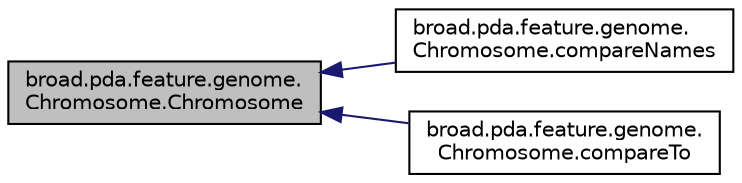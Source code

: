 digraph "broad.pda.feature.genome.Chromosome.Chromosome"
{
  edge [fontname="Helvetica",fontsize="10",labelfontname="Helvetica",labelfontsize="10"];
  node [fontname="Helvetica",fontsize="10",shape=record];
  rankdir="LR";
  Node1 [label="broad.pda.feature.genome.\lChromosome.Chromosome",height=0.2,width=0.4,color="black", fillcolor="grey75", style="filled" fontcolor="black"];
  Node1 -> Node2 [dir="back",color="midnightblue",fontsize="10",style="solid"];
  Node2 [label="broad.pda.feature.genome.\lChromosome.compareNames",height=0.2,width=0.4,color="black", fillcolor="white", style="filled",URL="$classbroad_1_1pda_1_1feature_1_1genome_1_1_chromosome.html#ab5ed3e1b37710b6028bae9804c6ad67f"];
  Node1 -> Node3 [dir="back",color="midnightblue",fontsize="10",style="solid"];
  Node3 [label="broad.pda.feature.genome.\lChromosome.compareTo",height=0.2,width=0.4,color="black", fillcolor="white", style="filled",URL="$classbroad_1_1pda_1_1feature_1_1genome_1_1_chromosome.html#af500375109a20373d852e86fd8c5ed75"];
}
